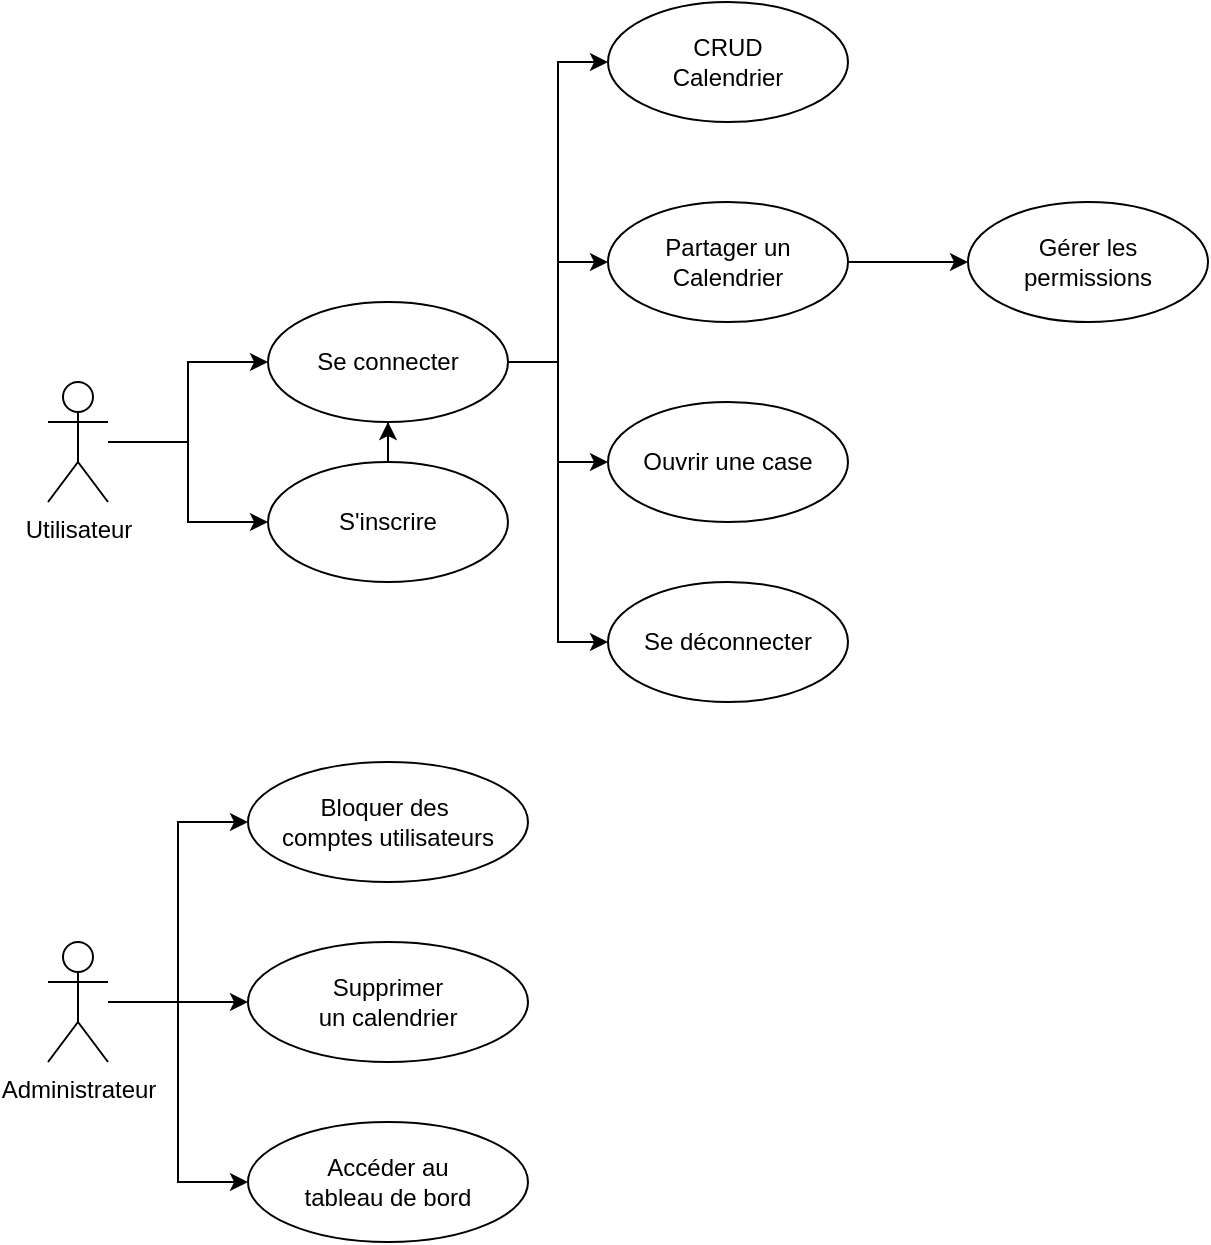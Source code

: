 <mxfile version="24.8.0">
  <diagram name="Page-1" id="e7e014a7-5840-1c2e-5031-d8a46d1fe8dd">
    <mxGraphModel dx="954" dy="618" grid="1" gridSize="10" guides="1" tooltips="1" connect="1" arrows="1" fold="1" page="1" pageScale="1" pageWidth="1169" pageHeight="826" background="none" math="0" shadow="0">
      <root>
        <mxCell id="0" />
        <mxCell id="1" parent="0" />
        <mxCell id="U22Y0B4V3vnqw0XkDeUd-12" style="edgeStyle=orthogonalEdgeStyle;rounded=0;orthogonalLoop=1;jettySize=auto;html=1;entryX=0;entryY=0.5;entryDx=0;entryDy=0;" parent="1" source="EFzFJjE9-v-aaqzGh93B-41" target="U22Y0B4V3vnqw0XkDeUd-10" edge="1">
          <mxGeometry relative="1" as="geometry">
            <Array as="points">
              <mxPoint x="100" y="320" />
              <mxPoint x="100" y="280" />
            </Array>
          </mxGeometry>
        </mxCell>
        <mxCell id="U22Y0B4V3vnqw0XkDeUd-13" style="edgeStyle=orthogonalEdgeStyle;rounded=0;orthogonalLoop=1;jettySize=auto;html=1;entryX=0;entryY=0.5;entryDx=0;entryDy=0;" parent="1" source="EFzFJjE9-v-aaqzGh93B-41" target="U22Y0B4V3vnqw0XkDeUd-9" edge="1">
          <mxGeometry relative="1" as="geometry" />
        </mxCell>
        <mxCell id="EFzFJjE9-v-aaqzGh93B-41" value="Utilisateur" style="shape=umlActor;verticalLabelPosition=bottom;verticalAlign=top;html=1;" parent="1" vertex="1">
          <mxGeometry x="30" y="290" width="30" height="60" as="geometry" />
        </mxCell>
        <mxCell id="U22Y0B4V3vnqw0XkDeUd-14" style="edgeStyle=orthogonalEdgeStyle;rounded=0;orthogonalLoop=1;jettySize=auto;html=1;entryX=0.5;entryY=1;entryDx=0;entryDy=0;" parent="1" source="U22Y0B4V3vnqw0XkDeUd-9" target="U22Y0B4V3vnqw0XkDeUd-10" edge="1">
          <mxGeometry relative="1" as="geometry" />
        </mxCell>
        <mxCell id="U22Y0B4V3vnqw0XkDeUd-9" value="S&#39;inscrire" style="ellipse;whiteSpace=wrap;html=1;" parent="1" vertex="1">
          <mxGeometry x="140" y="330" width="120" height="60" as="geometry" />
        </mxCell>
        <mxCell id="U22Y0B4V3vnqw0XkDeUd-20" style="edgeStyle=orthogonalEdgeStyle;rounded=0;orthogonalLoop=1;jettySize=auto;html=1;entryX=0;entryY=0.5;entryDx=0;entryDy=0;" parent="1" source="U22Y0B4V3vnqw0XkDeUd-10" target="U22Y0B4V3vnqw0XkDeUd-16" edge="1">
          <mxGeometry relative="1" as="geometry" />
        </mxCell>
        <mxCell id="U22Y0B4V3vnqw0XkDeUd-22" style="edgeStyle=orthogonalEdgeStyle;rounded=0;orthogonalLoop=1;jettySize=auto;html=1;entryX=0;entryY=0.5;entryDx=0;entryDy=0;" parent="1" source="U22Y0B4V3vnqw0XkDeUd-10" target="U22Y0B4V3vnqw0XkDeUd-19" edge="1">
          <mxGeometry relative="1" as="geometry" />
        </mxCell>
        <mxCell id="U22Y0B4V3vnqw0XkDeUd-23" style="edgeStyle=orthogonalEdgeStyle;rounded=0;orthogonalLoop=1;jettySize=auto;html=1;entryX=0;entryY=0.5;entryDx=0;entryDy=0;" parent="1" source="U22Y0B4V3vnqw0XkDeUd-10" target="U22Y0B4V3vnqw0XkDeUd-17" edge="1">
          <mxGeometry relative="1" as="geometry" />
        </mxCell>
        <mxCell id="U22Y0B4V3vnqw0XkDeUd-24" style="edgeStyle=orthogonalEdgeStyle;rounded=0;orthogonalLoop=1;jettySize=auto;html=1;entryX=0;entryY=0.5;entryDx=0;entryDy=0;" parent="1" source="U22Y0B4V3vnqw0XkDeUd-10" target="U22Y0B4V3vnqw0XkDeUd-18" edge="1">
          <mxGeometry relative="1" as="geometry" />
        </mxCell>
        <mxCell id="U22Y0B4V3vnqw0XkDeUd-10" value="Se connecter" style="ellipse;whiteSpace=wrap;html=1;" parent="1" vertex="1">
          <mxGeometry x="140" y="250" width="120" height="60" as="geometry" />
        </mxCell>
        <mxCell id="U22Y0B4V3vnqw0XkDeUd-16" value="CRUD&lt;div&gt;Calendrier&lt;/div&gt;" style="ellipse;whiteSpace=wrap;html=1;" parent="1" vertex="1">
          <mxGeometry x="310" y="100" width="120" height="60" as="geometry" />
        </mxCell>
        <mxCell id="U22Y0B4V3vnqw0XkDeUd-17" value="Ouvrir une case" style="ellipse;whiteSpace=wrap;html=1;" parent="1" vertex="1">
          <mxGeometry x="310" y="300" width="120" height="60" as="geometry" />
        </mxCell>
        <mxCell id="U22Y0B4V3vnqw0XkDeUd-18" value="Se déconnecter" style="ellipse;whiteSpace=wrap;html=1;" parent="1" vertex="1">
          <mxGeometry x="310" y="390" width="120" height="60" as="geometry" />
        </mxCell>
        <mxCell id="vOXURIRSipZTFy1bm0tw-7" style="edgeStyle=orthogonalEdgeStyle;rounded=0;orthogonalLoop=1;jettySize=auto;html=1;entryX=0;entryY=0.5;entryDx=0;entryDy=0;" edge="1" parent="1" source="U22Y0B4V3vnqw0XkDeUd-19" target="vOXURIRSipZTFy1bm0tw-6">
          <mxGeometry relative="1" as="geometry" />
        </mxCell>
        <mxCell id="U22Y0B4V3vnqw0XkDeUd-19" value="Partager un&lt;div&gt;Calendrier&lt;/div&gt;" style="ellipse;whiteSpace=wrap;html=1;" parent="1" vertex="1">
          <mxGeometry x="310" y="200" width="120" height="60" as="geometry" />
        </mxCell>
        <mxCell id="vOXURIRSipZTFy1bm0tw-11" style="edgeStyle=orthogonalEdgeStyle;rounded=0;orthogonalLoop=1;jettySize=auto;html=1;entryX=0;entryY=0.5;entryDx=0;entryDy=0;" edge="1" parent="1" source="vOXURIRSipZTFy1bm0tw-1" target="vOXURIRSipZTFy1bm0tw-4">
          <mxGeometry relative="1" as="geometry" />
        </mxCell>
        <mxCell id="vOXURIRSipZTFy1bm0tw-12" style="edgeStyle=orthogonalEdgeStyle;rounded=0;orthogonalLoop=1;jettySize=auto;html=1;entryX=0;entryY=0.5;entryDx=0;entryDy=0;" edge="1" parent="1" source="vOXURIRSipZTFy1bm0tw-1" target="vOXURIRSipZTFy1bm0tw-5">
          <mxGeometry relative="1" as="geometry" />
        </mxCell>
        <mxCell id="vOXURIRSipZTFy1bm0tw-13" style="edgeStyle=orthogonalEdgeStyle;rounded=0;orthogonalLoop=1;jettySize=auto;html=1;entryX=0;entryY=0.5;entryDx=0;entryDy=0;" edge="1" parent="1" source="vOXURIRSipZTFy1bm0tw-1" target="vOXURIRSipZTFy1bm0tw-9">
          <mxGeometry relative="1" as="geometry" />
        </mxCell>
        <mxCell id="vOXURIRSipZTFy1bm0tw-1" value="Administrateur" style="shape=umlActor;verticalLabelPosition=bottom;verticalAlign=top;html=1;" vertex="1" parent="1">
          <mxGeometry x="30" y="570" width="30" height="60" as="geometry" />
        </mxCell>
        <mxCell id="vOXURIRSipZTFy1bm0tw-4" value="Bloquer des&amp;nbsp;&lt;div&gt;comptes utilisateurs&lt;/div&gt;" style="ellipse;whiteSpace=wrap;html=1;" vertex="1" parent="1">
          <mxGeometry x="130" y="480" width="140" height="60" as="geometry" />
        </mxCell>
        <mxCell id="vOXURIRSipZTFy1bm0tw-5" value="Supprimer&lt;div&gt;un calendrier&lt;/div&gt;" style="ellipse;whiteSpace=wrap;html=1;" vertex="1" parent="1">
          <mxGeometry x="130" y="570" width="140" height="60" as="geometry" />
        </mxCell>
        <mxCell id="vOXURIRSipZTFy1bm0tw-6" value="Gérer les&lt;div&gt;&lt;span style=&quot;background-color: initial;&quot;&gt;permissions&lt;/span&gt;&lt;/div&gt;" style="ellipse;whiteSpace=wrap;html=1;" vertex="1" parent="1">
          <mxGeometry x="490" y="200" width="120" height="60" as="geometry" />
        </mxCell>
        <mxCell id="vOXURIRSipZTFy1bm0tw-9" value="Accéder au&lt;div&gt;tableau de bord&lt;/div&gt;" style="ellipse;whiteSpace=wrap;html=1;" vertex="1" parent="1">
          <mxGeometry x="130" y="660" width="140" height="60" as="geometry" />
        </mxCell>
      </root>
    </mxGraphModel>
  </diagram>
</mxfile>

